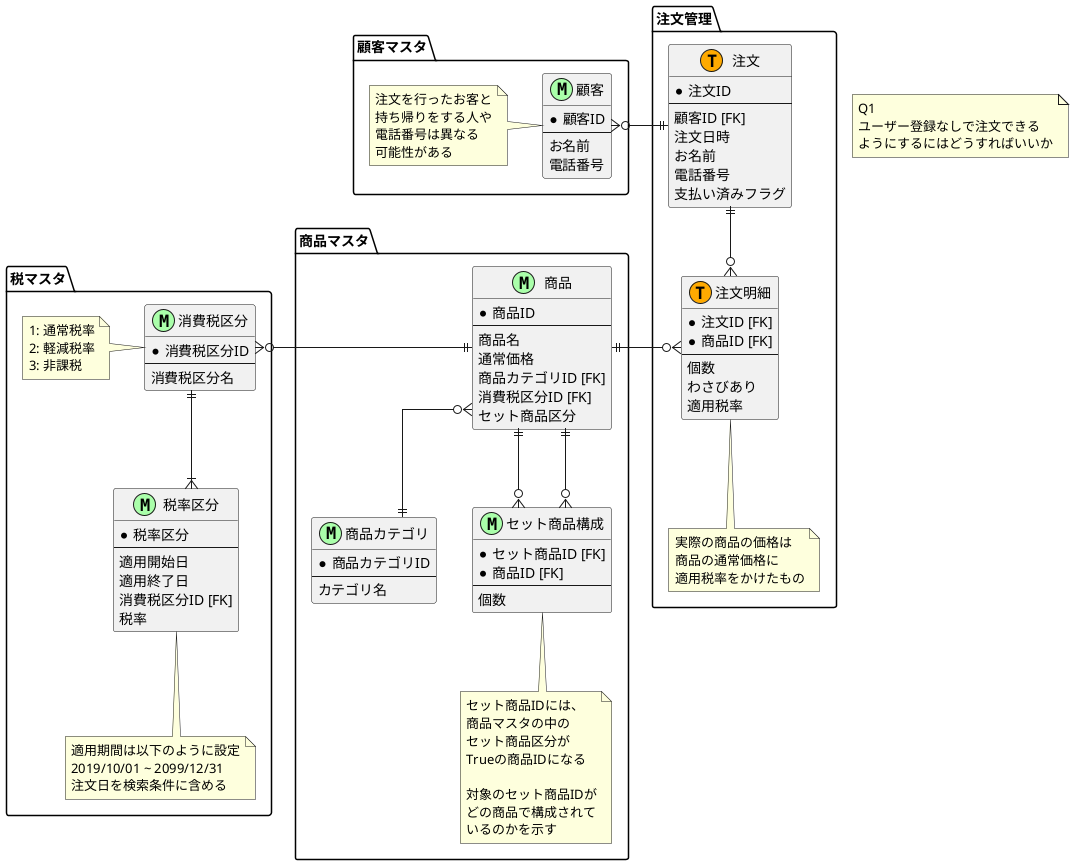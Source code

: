 @startuml sushi-v2

skinparam Linetype ortho
!define MASTER_MARK_COLOR AAFFAA
!define TRANSACTION_MARK_COLOR FFAA00

note as 疑問点
    Q1
    ユーザー登録なしで注文できる
    ようにするにはどうすればいいか
end note

package 顧客マスタ {
    entity 顧客 <<M,MASTER_MARK_COLOR>> {
        * 顧客ID
        --
        お名前
        電話番号
    }

    note left of 顧客
        注文を行ったお客と
        持ち帰りをする人や
        電話番号は異なる
        可能性がある
    end note
}

package 税マスタ {
    entity 消費税区分 <<M,MASTER_MARK_COLOR>> {
        * 消費税区分ID
        --
        消費税区分名
    }

    note left of 消費税区分
        1: 通常税率
        2: 軽減税率
        3: 非課税
    end note

    entity 税率区分 <<M,MASTER_MARK_COLOR>> {
        * 税率区分
        --
        適用開始日
        適用終了日
        消費税区分ID [FK]
        税率
    }

    note bottom of 税率区分
        適用期間は以下のように設定
        2019/10/01 ~ 2099/12/31
        注文日を検索条件に含める
    end note

    消費税区分 ||--|{ 税率区分
}

package 商品マスタ {
    entity 商品 <<M,MASTER_MARK_COLOR>> {
        * 商品ID
        --
        商品名
        通常価格
        商品カテゴリID [FK]
        消費税区分ID [FK]
        セット商品区分
    }

    entity 商品カテゴリ <<M,MASTER_MARK_COLOR>> {
        * 商品カテゴリID
        --
        カテゴリ名
    }

    entity セット商品構成 <<M,MASTER_MARK_COLOR>> {
        * セット商品ID [FK]
        * 商品ID [FK]
        --
        個数
    }

    note bottom of セット商品構成
        セット商品IDには、
        商品マスタの中の
        セット商品区分が
        Trueの商品IDになる

        対象のセット商品IDが
        どの商品で構成されて
        いるのかを示す
    end note

    商品 }o--|| 商品カテゴリ
    商品 ||--o{ セット商品構成
    商品 ||--o{ セット商品構成
}

package 注文管理 {
    entity 注文 <<T,TRANSACTION_MARK_COLOR>> {
        * 注文ID
        --
        顧客ID [FK]
        注文日時
        お名前
        電話番号
        支払い済みフラグ
    }

    entity 注文明細 <<T,TRANSACTION_MARK_COLOR>> {
        * 注文ID [FK]
        * 商品ID [FK]
        --
        個数
        わさびあり
        適用税率
    }

    note bottom of 注文明細
        実際の商品の価格は
        商品の通常価格に
        適用税率をかけたもの
    end note

    注文 ||-do-o{ 注文明細
}

商品 ||-le-o{ 消費税区分
顧客 }o-le-|| 注文
注文明細 }o-le-|| 商品

@enduml